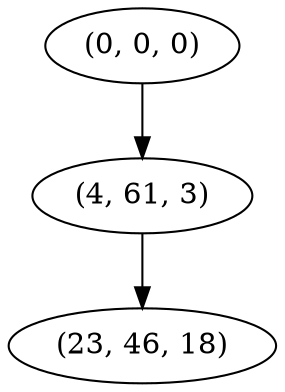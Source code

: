 digraph tree {
    "(0, 0, 0)";
    "(4, 61, 3)";
    "(23, 46, 18)";
    "(0, 0, 0)" -> "(4, 61, 3)";
    "(4, 61, 3)" -> "(23, 46, 18)";
}
